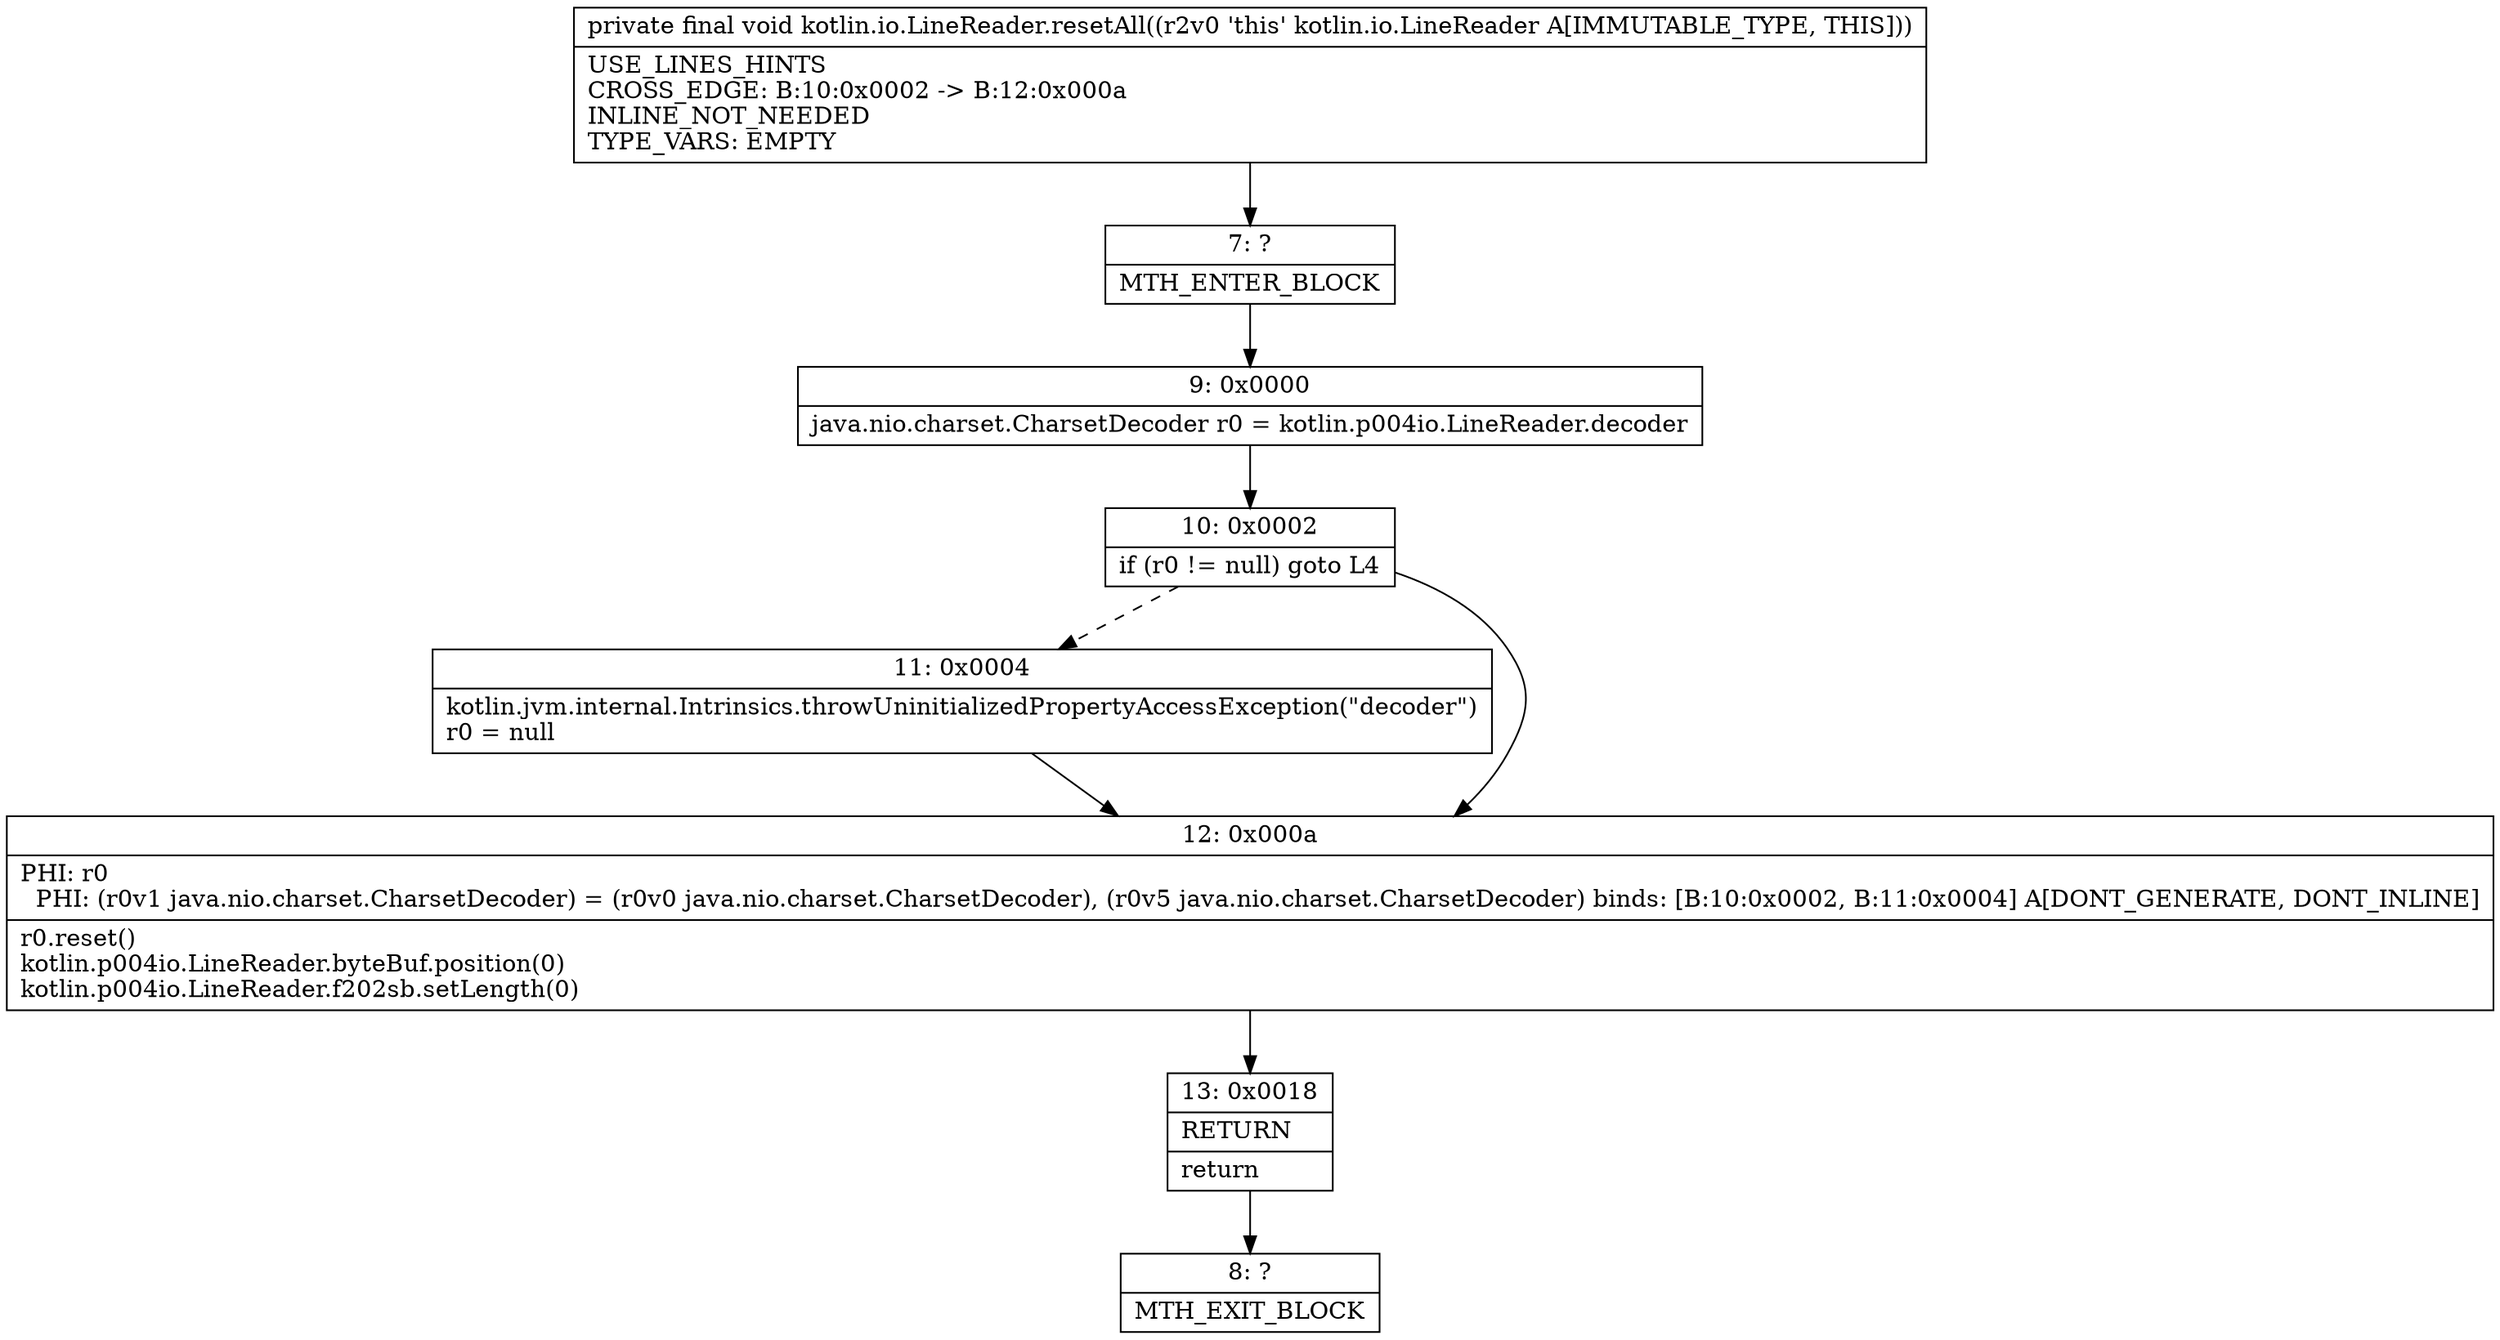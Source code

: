 digraph "CFG forkotlin.io.LineReader.resetAll()V" {
Node_7 [shape=record,label="{7\:\ ?|MTH_ENTER_BLOCK\l}"];
Node_9 [shape=record,label="{9\:\ 0x0000|java.nio.charset.CharsetDecoder r0 = kotlin.p004io.LineReader.decoder\l}"];
Node_10 [shape=record,label="{10\:\ 0x0002|if (r0 != null) goto L4\l}"];
Node_11 [shape=record,label="{11\:\ 0x0004|kotlin.jvm.internal.Intrinsics.throwUninitializedPropertyAccessException(\"decoder\")\lr0 = null\l}"];
Node_12 [shape=record,label="{12\:\ 0x000a|PHI: r0 \l  PHI: (r0v1 java.nio.charset.CharsetDecoder) = (r0v0 java.nio.charset.CharsetDecoder), (r0v5 java.nio.charset.CharsetDecoder) binds: [B:10:0x0002, B:11:0x0004] A[DONT_GENERATE, DONT_INLINE]\l|r0.reset()\lkotlin.p004io.LineReader.byteBuf.position(0)\lkotlin.p004io.LineReader.f202sb.setLength(0)\l}"];
Node_13 [shape=record,label="{13\:\ 0x0018|RETURN\l|return\l}"];
Node_8 [shape=record,label="{8\:\ ?|MTH_EXIT_BLOCK\l}"];
MethodNode[shape=record,label="{private final void kotlin.io.LineReader.resetAll((r2v0 'this' kotlin.io.LineReader A[IMMUTABLE_TYPE, THIS]))  | USE_LINES_HINTS\lCROSS_EDGE: B:10:0x0002 \-\> B:12:0x000a\lINLINE_NOT_NEEDED\lTYPE_VARS: EMPTY\l}"];
MethodNode -> Node_7;Node_7 -> Node_9;
Node_9 -> Node_10;
Node_10 -> Node_11[style=dashed];
Node_10 -> Node_12;
Node_11 -> Node_12;
Node_12 -> Node_13;
Node_13 -> Node_8;
}

